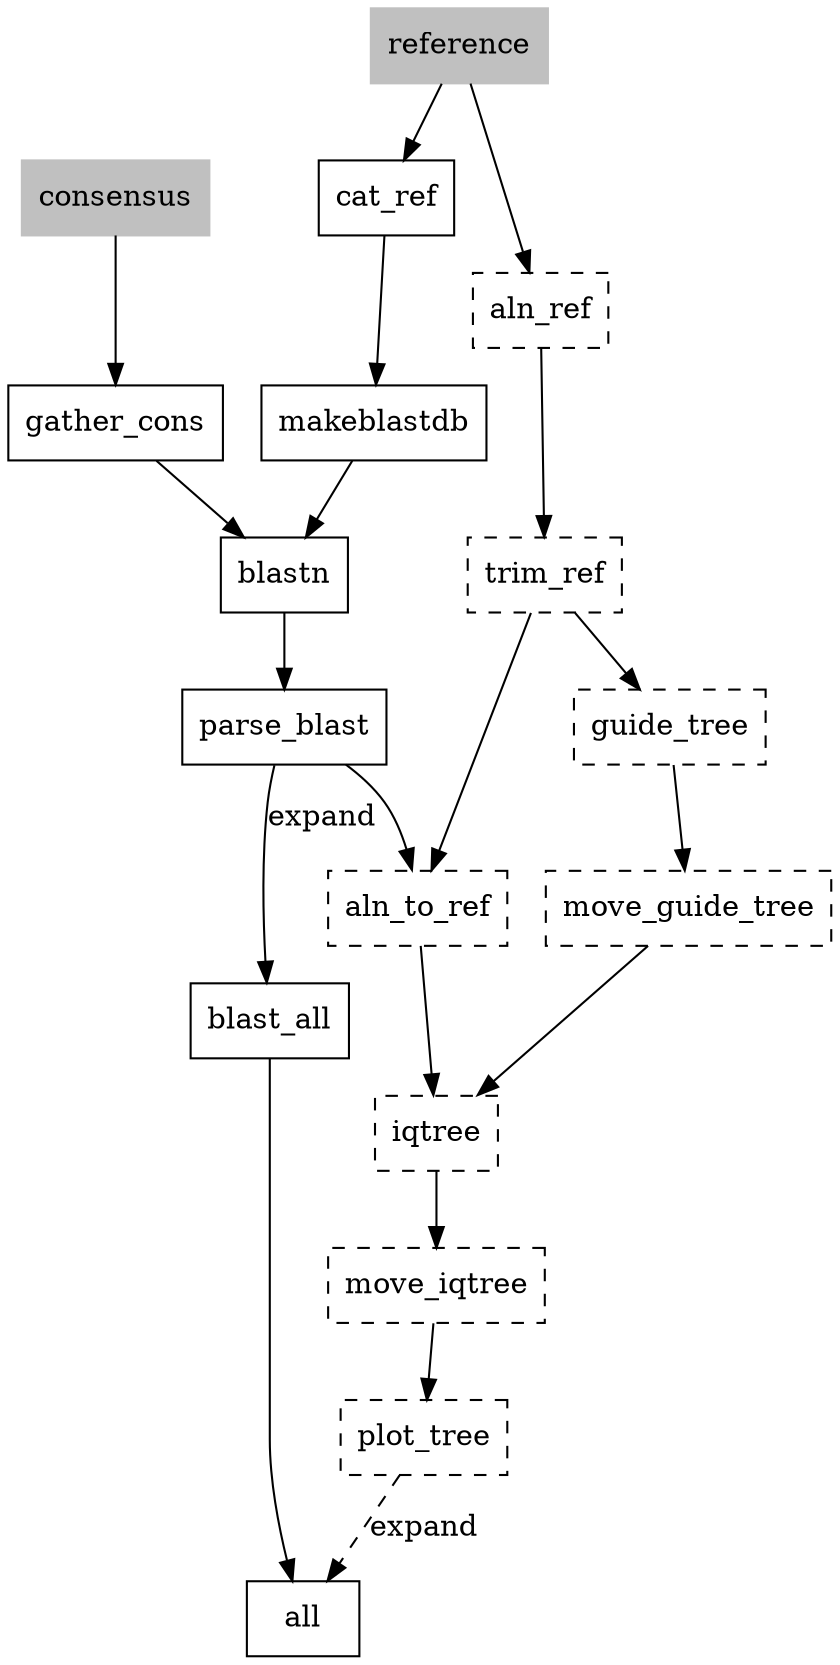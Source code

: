 digraph D {

    // Raw inputs
    consensus [shape=box, style=filled, color=grey]
    reference [shape=box, style=filled, color=grey]

    // Rules
    cat_ref [shape=box]
    makeblastdb [shape=box]
    gather_cons [shape=box]
    blastn [shape=box]
    parse_blast [shape=box]
    blast_all [shape=box]
    aln_ref [shape=box, style=dashed]
    trim_ref [shape=box, style=dashed]
    aln_to_ref [shape=box, style=dashed]
    guide_tree [shape=box, style=dashed]
    move_guide_tree [shape=box, style=dashed]
    iqtree [shape=box, style=dashed]
    move_iqtree [shape=box, style=dashed]
    plot_tree [shape=box, style=dashed]
    all [shape=box]

    // Edges before checkpoint
    consensus -> gather_cons
    reference -> {cat_ref, aln_ref}
    cat_ref -> makeblastdb
    makeblastdb -> blastn
    gather_cons -> blastn
    blastn -> parse_blast
    parse_blast -> blast_all [label=expand]
    parse_blast -> aln_to_ref
    blast_all -> all

    // Edges after checkpoint
    aln_ref -> trim_ref
    trim_ref -> {aln_to_ref, guide_tree}
    aln_to_ref -> iqtree
    guide_tree -> move_guide_tree
    move_guide_tree -> iqtree
    iqtree -> move_iqtree
    move_iqtree -> plot_tree
    plot_tree -> all [style=dashed, label="expand"]
}
